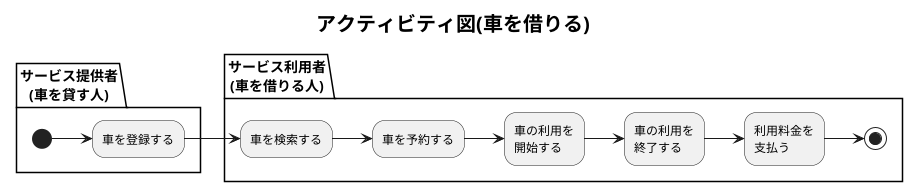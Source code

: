 @startuml
left to right direction
title <b><size:20>アクティビティ図(車を借りる)

partition サービス提供者\n(車を貸す人) PowderBlue {
  (*) --> "車を登録する"
}

partition サービス利用者\n(車を借りる人) Yellow {
  "車を登録する" --> "車を検索する"
  "車を検索する" --> "車を予約する"
  "車を予約する" --> "車の利用を\n開始する"
  "車の利用を\n開始する" --> "車の利用を\n終了する"
  "車の利用を\n終了する" --> "利用料金を\n支払う"
  "利用料金を\n支払う" --> (*)
}

@enduml
